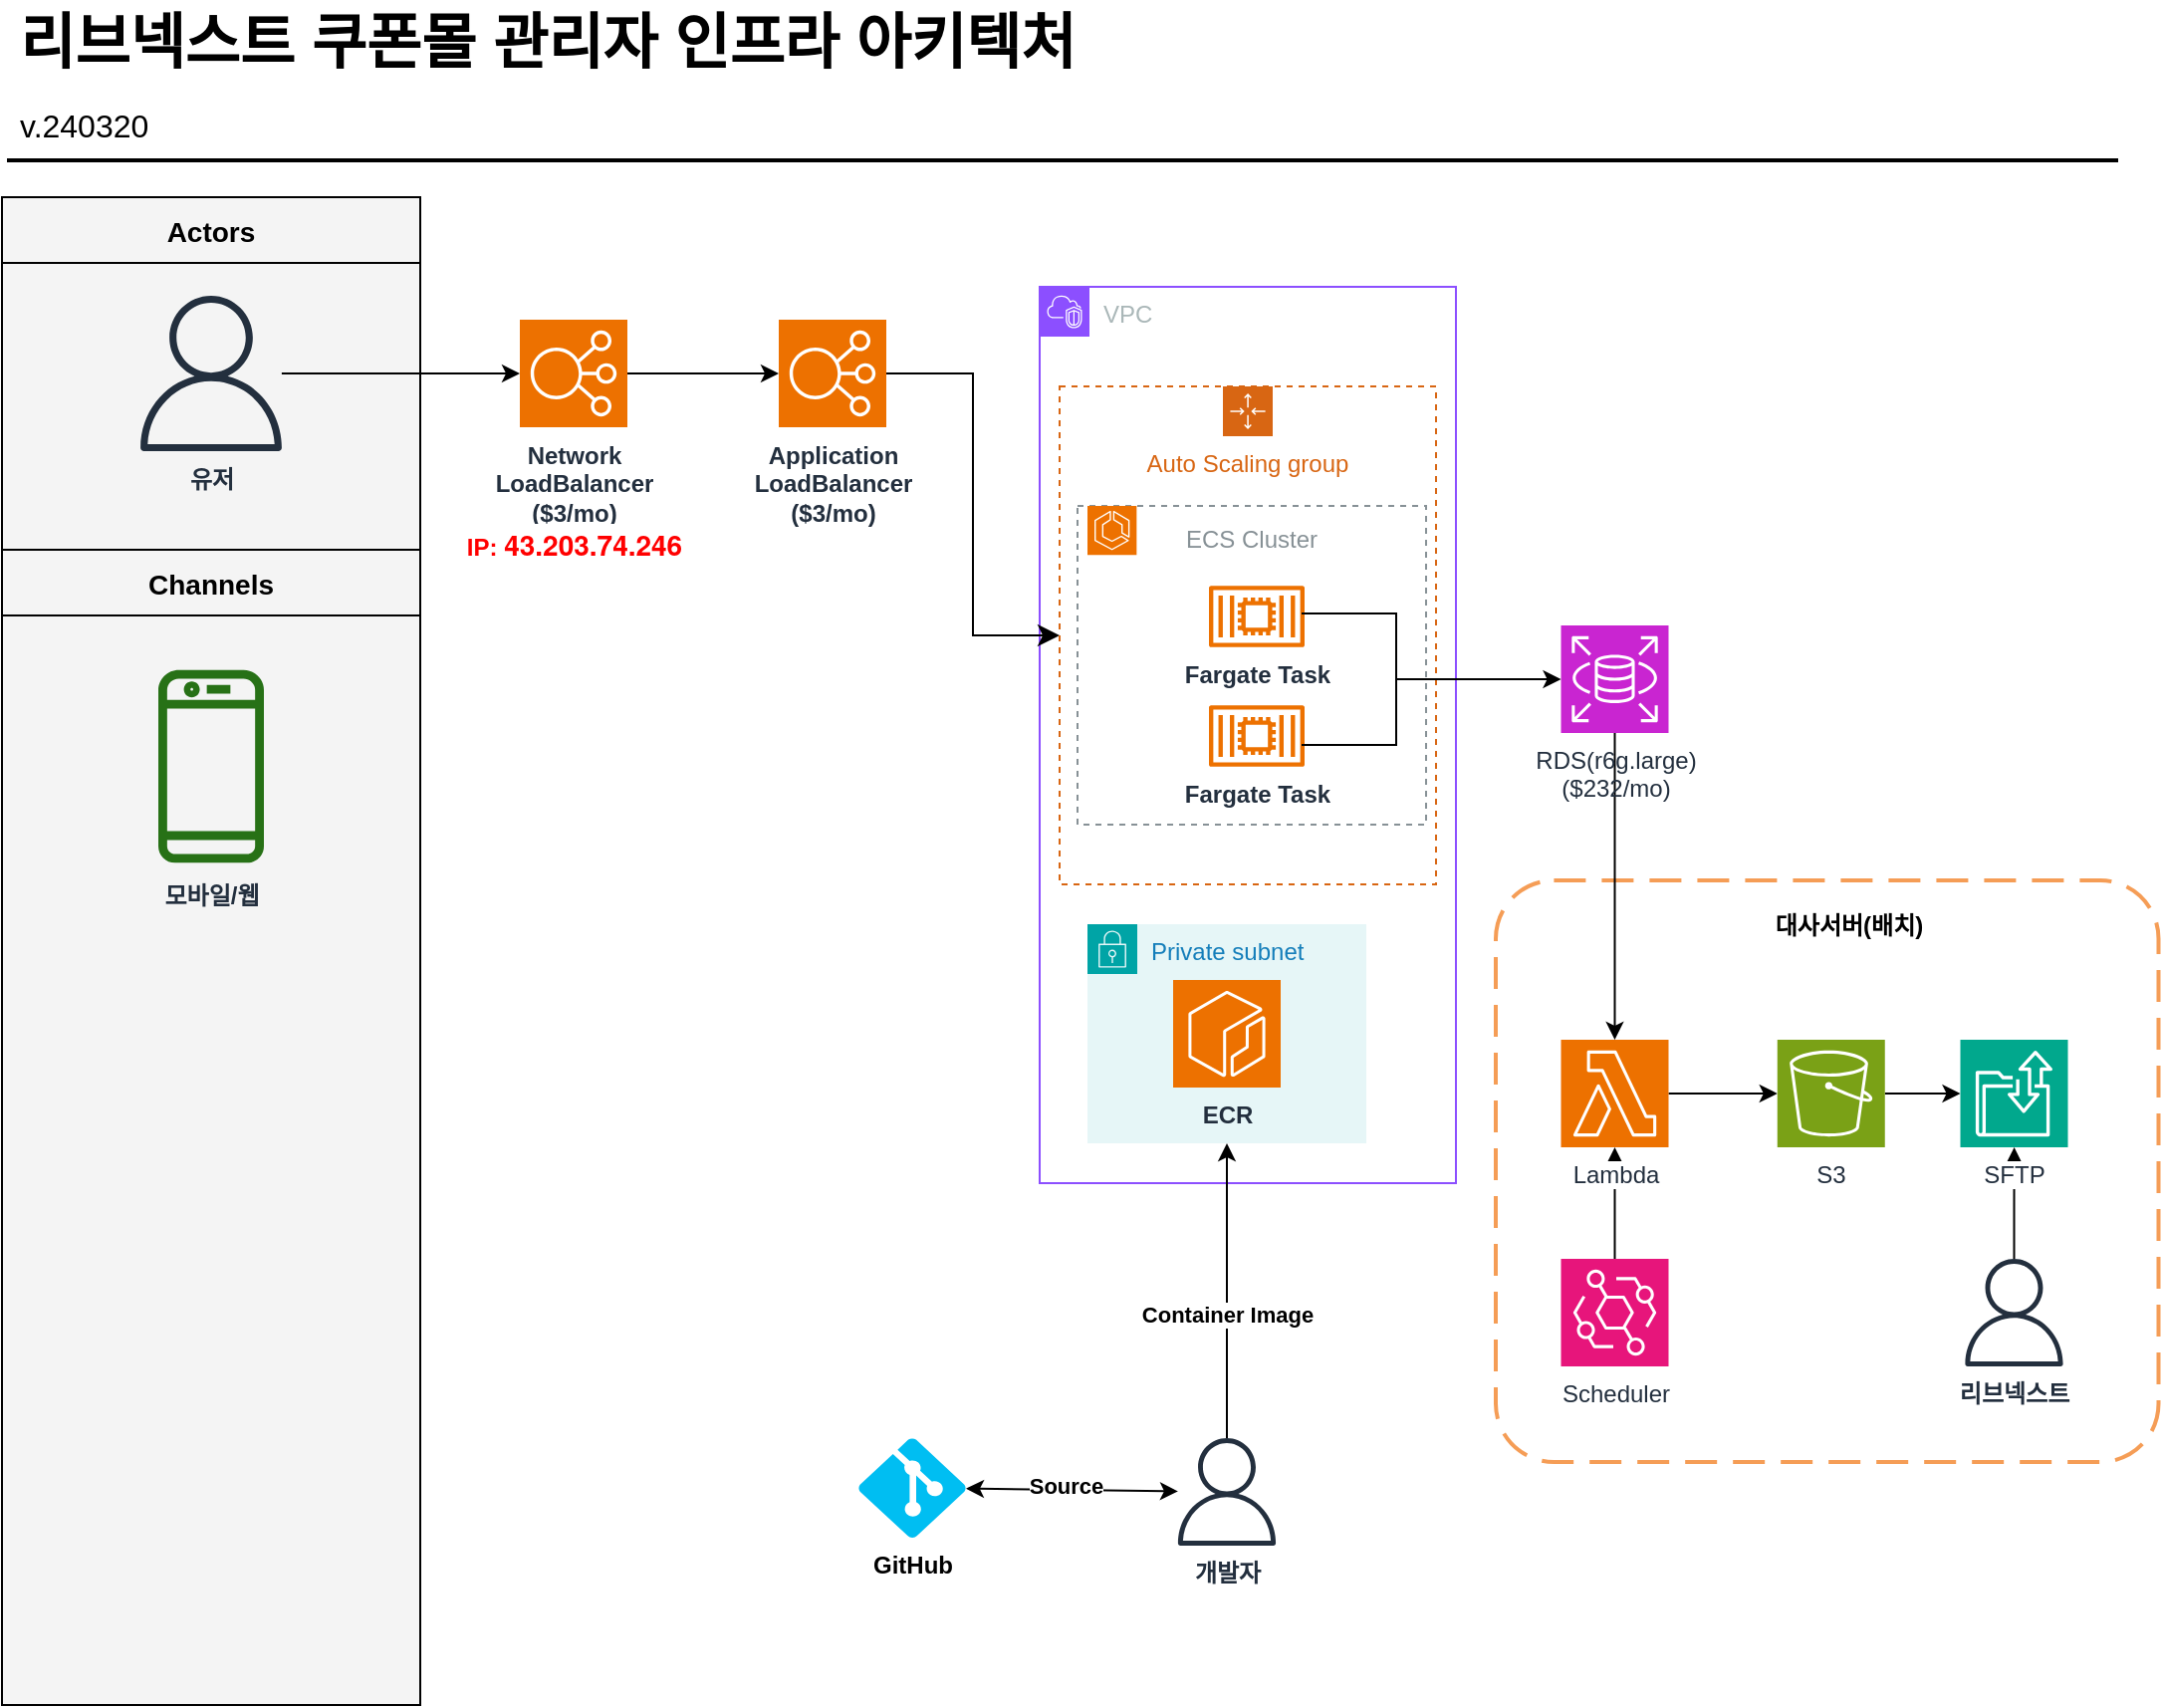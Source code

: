 <mxfile version="24.0.7" type="github">
  <diagram id="Ht1M8jgEwFfnCIfOTk4-" name="Page-1">
    <mxGraphModel dx="1434" dy="738" grid="1" gridSize="10" guides="1" tooltips="1" connect="1" arrows="1" fold="1" page="1" pageScale="1" pageWidth="1169" pageHeight="827" math="0" shadow="0">
      <root>
        <mxCell id="0" />
        <mxCell id="1" parent="0" />
        <mxCell id="Ok-R0W4esTiFm16ZemSn-85" value="" style="rounded=1;arcSize=10;dashed=1;strokeColor=#F59D56;fillColor=none;gradientColor=none;dashPattern=8 4;strokeWidth=2;" vertex="1" parent="1">
          <mxGeometry x="790" y="478" width="332.75" height="292" as="geometry" />
        </mxCell>
        <mxCell id="Ok-R0W4esTiFm16ZemSn-87" value="" style="edgeStyle=orthogonalEdgeStyle;rounded=0;orthogonalLoop=1;jettySize=auto;html=1;entryX=0.5;entryY=0;entryDx=0;entryDy=0;entryPerimeter=0;" edge="1" parent="1" source="WT9P7IldPV2H4tiKX_e4-3" target="WT9P7IldPV2H4tiKX_e4-35">
          <mxGeometry relative="1" as="geometry" />
        </mxCell>
        <mxCell id="WT9P7IldPV2H4tiKX_e4-3" value="RDS(r6g.large)&lt;br&gt;($232/mo)" style="sketch=0;points=[[0,0,0],[0.25,0,0],[0.5,0,0],[0.75,0,0],[1,0,0],[0,1,0],[0.25,1,0],[0.5,1,0],[0.75,1,0],[1,1,0],[0,0.25,0],[0,0.5,0],[0,0.75,0],[1,0.25,0],[1,0.5,0],[1,0.75,0]];outlineConnect=0;fontColor=#232F3E;fillColor=#C925D1;strokeColor=#ffffff;dashed=0;verticalLabelPosition=bottom;verticalAlign=top;align=center;html=1;fontSize=12;fontStyle=0;aspect=fixed;shape=mxgraph.aws4.resourceIcon;resIcon=mxgraph.aws4.rds;" parent="1" vertex="1">
          <mxGeometry x="822.75" y="350" width="54" height="54" as="geometry" />
        </mxCell>
        <mxCell id="Ok-R0W4esTiFm16ZemSn-64" value="" style="edgeStyle=orthogonalEdgeStyle;rounded=0;orthogonalLoop=1;jettySize=auto;html=1;" edge="1" parent="1" source="WT9P7IldPV2H4tiKX_e4-6" target="Ok-R0W4esTiFm16ZemSn-40">
          <mxGeometry relative="1" as="geometry" />
        </mxCell>
        <mxCell id="WT9P7IldPV2H4tiKX_e4-6" value="&lt;b&gt;Network &lt;br&gt;LoadBalancer&lt;br&gt;($3/mo)&lt;br&gt;&lt;font color=&quot;#ff0000&quot;&gt;IP:&amp;nbsp;&lt;/font&gt;&lt;/b&gt;&lt;span style=&quot;font-family: &amp;quot;Amazon Ember&amp;quot;, &amp;quot;Helvetica Neue&amp;quot;, Roboto, Arial, sans-serif; font-size: 14px; text-align: start; background-color: rgb(255, 255, 255);&quot;&gt;&lt;b style=&quot;&quot;&gt;&lt;font color=&quot;#ff0000&quot;&gt;43.203.74.246&lt;/font&gt;&lt;/b&gt;&lt;/span&gt;" style="sketch=0;points=[[0,0,0],[0.25,0,0],[0.5,0,0],[0.75,0,0],[1,0,0],[0,1,0],[0.25,1,0],[0.5,1,0],[0.75,1,0],[1,1,0],[0,0.25,0],[0,0.5,0],[0,0.75,0],[1,0.25,0],[1,0.5,0],[1,0.75,0]];outlineConnect=0;fontColor=#232F3E;fillColor=#ED7100;strokeColor=#ffffff;dashed=0;verticalLabelPosition=bottom;verticalAlign=top;align=center;html=1;fontSize=12;fontStyle=0;aspect=fixed;shape=mxgraph.aws4.resourceIcon;resIcon=mxgraph.aws4.elastic_load_balancing;" parent="1" vertex="1">
          <mxGeometry x="300" y="196.5" width="54" height="54" as="geometry" />
        </mxCell>
        <mxCell id="Ok-R0W4esTiFm16ZemSn-83" value="" style="edgeStyle=orthogonalEdgeStyle;rounded=0;orthogonalLoop=1;jettySize=auto;html=1;" edge="1" parent="1" source="WT9P7IldPV2H4tiKX_e4-32" target="WT9P7IldPV2H4tiKX_e4-35">
          <mxGeometry relative="1" as="geometry" />
        </mxCell>
        <mxCell id="WT9P7IldPV2H4tiKX_e4-32" value="&lt;span style=&quot;background-color: rgb(255, 255, 255);&quot;&gt;Scheduler&lt;/span&gt;" style="sketch=0;points=[[0,0,0],[0.25,0,0],[0.5,0,0],[0.75,0,0],[1,0,0],[0,1,0],[0.25,1,0],[0.5,1,0],[0.75,1,0],[1,1,0],[0,0.25,0],[0,0.5,0],[0,0.75,0],[1,0.25,0],[1,0.5,0],[1,0.75,0]];outlineConnect=0;fontColor=#232F3E;fillColor=#E7157B;strokeColor=#ffffff;dashed=0;verticalLabelPosition=bottom;verticalAlign=top;align=center;html=1;fontSize=12;fontStyle=0;aspect=fixed;shape=mxgraph.aws4.resourceIcon;resIcon=mxgraph.aws4.eventbridge;" parent="1" vertex="1">
          <mxGeometry x="822.75" y="668" width="54" height="54" as="geometry" />
        </mxCell>
        <mxCell id="Ok-R0W4esTiFm16ZemSn-84" value="" style="edgeStyle=orthogonalEdgeStyle;rounded=0;orthogonalLoop=1;jettySize=auto;html=1;" edge="1" parent="1" source="WT9P7IldPV2H4tiKX_e4-35" target="WT9P7IldPV2H4tiKX_e4-39">
          <mxGeometry relative="1" as="geometry" />
        </mxCell>
        <mxCell id="WT9P7IldPV2H4tiKX_e4-35" value="&lt;span style=&quot;background-color: rgb(255, 255, 255);&quot;&gt;Lambda&lt;/span&gt;" style="sketch=0;points=[[0,0,0],[0.25,0,0],[0.5,0,0],[0.75,0,0],[1,0,0],[0,1,0],[0.25,1,0],[0.5,1,0],[0.75,1,0],[1,1,0],[0,0.25,0],[0,0.5,0],[0,0.75,0],[1,0.25,0],[1,0.5,0],[1,0.75,0]];outlineConnect=0;fontColor=#232F3E;fillColor=#ED7100;strokeColor=#ffffff;dashed=0;verticalLabelPosition=bottom;verticalAlign=top;align=center;html=1;fontSize=12;fontStyle=0;aspect=fixed;shape=mxgraph.aws4.resourceIcon;resIcon=mxgraph.aws4.lambda;" parent="1" vertex="1">
          <mxGeometry x="822.75" y="558" width="54" height="54" as="geometry" />
        </mxCell>
        <mxCell id="Ok-R0W4esTiFm16ZemSn-81" style="edgeStyle=orthogonalEdgeStyle;rounded=0;orthogonalLoop=1;jettySize=auto;html=1;" edge="1" parent="1" source="WT9P7IldPV2H4tiKX_e4-39" target="WT9P7IldPV2H4tiKX_e4-43">
          <mxGeometry relative="1" as="geometry" />
        </mxCell>
        <mxCell id="WT9P7IldPV2H4tiKX_e4-39" value="S3" style="sketch=0;points=[[0,0,0],[0.25,0,0],[0.5,0,0],[0.75,0,0],[1,0,0],[0,1,0],[0.25,1,0],[0.5,1,0],[0.75,1,0],[1,1,0],[0,0.25,0],[0,0.5,0],[0,0.75,0],[1,0.25,0],[1,0.5,0],[1,0.75,0]];outlineConnect=0;fontColor=#232F3E;fillColor=#7AA116;strokeColor=#ffffff;dashed=0;verticalLabelPosition=bottom;verticalAlign=top;align=center;html=1;fontSize=12;fontStyle=0;aspect=fixed;shape=mxgraph.aws4.resourceIcon;resIcon=mxgraph.aws4.s3;" parent="1" vertex="1">
          <mxGeometry x="931.38" y="558" width="54" height="54" as="geometry" />
        </mxCell>
        <mxCell id="Ok-R0W4esTiFm16ZemSn-32" value="VPC" style="points=[[0,0],[0.25,0],[0.5,0],[0.75,0],[1,0],[1,0.25],[1,0.5],[1,0.75],[1,1],[0.75,1],[0.5,1],[0.25,1],[0,1],[0,0.75],[0,0.5],[0,0.25]];outlineConnect=0;gradientColor=none;html=1;whiteSpace=wrap;fontSize=12;fontStyle=0;container=0;pointerEvents=0;collapsible=0;recursiveResize=0;shape=mxgraph.aws4.group;grIcon=mxgraph.aws4.group_vpc2;strokeColor=#8C4FFF;fillColor=none;verticalAlign=top;align=left;spacingLeft=30;fontColor=#AAB7B8;dashed=0;" vertex="1" parent="1">
          <mxGeometry x="561" y="180" width="209" height="450" as="geometry" />
        </mxCell>
        <mxCell id="Ok-R0W4esTiFm16ZemSn-33" value="리브넥스트 쿠폰몰 관리자 인프라 아키텍처" style="text;html=1;resizable=0;points=[];autosize=1;align=left;verticalAlign=top;spacingTop=-4;fontSize=30;fontStyle=1;labelBackgroundColor=none;" vertex="1" parent="1">
          <mxGeometry x="46.5" y="36.5" width="600" height="40" as="geometry" />
        </mxCell>
        <mxCell id="Ok-R0W4esTiFm16ZemSn-34" value="v.240320" style="text;html=1;resizable=0;points=[];autosize=1;align=left;verticalAlign=top;spacingTop=-4;fontSize=16;labelBackgroundColor=none;" vertex="1" parent="1">
          <mxGeometry x="46.5" y="86.5" width="90" height="30" as="geometry" />
        </mxCell>
        <mxCell id="Ok-R0W4esTiFm16ZemSn-35" value="" style="line;strokeWidth=2;html=1;fontSize=14;labelBackgroundColor=none;" vertex="1" parent="1">
          <mxGeometry x="42.5" y="111.5" width="1060" height="10" as="geometry" />
        </mxCell>
        <mxCell id="Ok-R0W4esTiFm16ZemSn-36" value="Actors" style="swimlane;fontSize=14;align=center;swimlaneFillColor=#f4f4f4;fillColor=#f4f4f4;startSize=33;container=1;pointerEvents=0;collapsible=0;recursiveResize=0;" vertex="1" parent="1">
          <mxGeometry x="40" y="135" width="210" height="177" as="geometry" />
        </mxCell>
        <mxCell id="Ok-R0W4esTiFm16ZemSn-37" value="&lt;b&gt;유저&lt;/b&gt;" style="outlineConnect=0;fontColor=#232F3E;gradientColor=none;fillColor=#232F3E;strokeColor=none;dashed=0;verticalLabelPosition=bottom;verticalAlign=top;align=center;html=1;fontSize=12;fontStyle=0;aspect=fixed;pointerEvents=1;shape=mxgraph.aws4.user;labelBackgroundColor=none;" vertex="1" parent="Ok-R0W4esTiFm16ZemSn-36">
          <mxGeometry x="66" y="49.5" width="78" height="78" as="geometry" />
        </mxCell>
        <mxCell id="Ok-R0W4esTiFm16ZemSn-38" value="Channels" style="swimlane;fontSize=14;align=center;swimlaneFillColor=#f4f4f4;fillColor=#f4f4f4;startSize=33;container=1;pointerEvents=0;collapsible=0;recursiveResize=0;" vertex="1" parent="1">
          <mxGeometry x="40" y="312" width="210" height="580" as="geometry" />
        </mxCell>
        <mxCell id="Ok-R0W4esTiFm16ZemSn-39" value="&lt;b&gt;모바일/웹&lt;/b&gt;" style="outlineConnect=0;fontColor=#232F3E;gradientColor=none;strokeColor=none;fillColor=#277116;dashed=0;verticalLabelPosition=bottom;verticalAlign=top;align=center;html=1;fontSize=12;fontStyle=0;shape=mxgraph.aws4.mobile_client;labelBackgroundColor=none;" vertex="1" parent="Ok-R0W4esTiFm16ZemSn-38">
          <mxGeometry x="78.5" y="57.5" width="53" height="102.5" as="geometry" />
        </mxCell>
        <mxCell id="Ok-R0W4esTiFm16ZemSn-40" value="&lt;b&gt;Application&lt;br&gt;LoadBalancer&lt;/b&gt;&lt;div&gt;&lt;b&gt;($3/mo)&lt;/b&gt;&lt;/div&gt;" style="sketch=0;points=[[0,0,0],[0.25,0,0],[0.5,0,0],[0.75,0,0],[1,0,0],[0,1,0],[0.25,1,0],[0.5,1,0],[0.75,1,0],[1,1,0],[0,0.25,0],[0,0.5,0],[0,0.75,0],[1,0.25,0],[1,0.5,0],[1,0.75,0]];outlineConnect=0;fontColor=#232F3E;fillColor=#ED7100;strokeColor=#ffffff;dashed=0;verticalLabelPosition=bottom;verticalAlign=top;align=center;html=1;fontSize=12;fontStyle=0;aspect=fixed;shape=mxgraph.aws4.resourceIcon;resIcon=mxgraph.aws4.elastic_load_balancing;" vertex="1" parent="1">
          <mxGeometry x="430" y="196.5" width="54" height="54" as="geometry" />
        </mxCell>
        <mxCell id="Ok-R0W4esTiFm16ZemSn-41" value="" style="edgeStyle=elbowEdgeStyle;elbow=horizontal;endArrow=classic;html=1;curved=0;rounded=0;endSize=8;startSize=8;exitX=1;exitY=0.5;exitDx=0;exitDy=0;exitPerimeter=0;" edge="1" parent="1" source="Ok-R0W4esTiFm16ZemSn-40" target="Ok-R0W4esTiFm16ZemSn-45">
          <mxGeometry width="50" height="50" relative="1" as="geometry">
            <mxPoint x="441" y="420" as="sourcePoint" />
            <mxPoint x="491" y="370" as="targetPoint" />
          </mxGeometry>
        </mxCell>
        <mxCell id="Ok-R0W4esTiFm16ZemSn-54" value="&lt;b&gt;개발자&lt;/b&gt;" style="outlineConnect=0;fontColor=#232F3E;gradientColor=none;fillColor=#232F3E;strokeColor=none;dashed=0;verticalLabelPosition=bottom;verticalAlign=top;align=center;html=1;fontSize=12;fontStyle=0;aspect=fixed;pointerEvents=1;shape=mxgraph.aws4.user;labelBackgroundColor=none;" vertex="1" parent="1">
          <mxGeometry x="628" y="758" width="54" height="54" as="geometry" />
        </mxCell>
        <mxCell id="Ok-R0W4esTiFm16ZemSn-57" value="" style="endArrow=classic;html=1;rounded=0;entryX=0.5;entryY=1;entryDx=0;entryDy=0;" edge="1" parent="1" source="Ok-R0W4esTiFm16ZemSn-54" target="Ok-R0W4esTiFm16ZemSn-51">
          <mxGeometry width="50" height="50" relative="1" as="geometry">
            <mxPoint x="559" y="616" as="sourcePoint" />
            <mxPoint x="640" y="610" as="targetPoint" />
          </mxGeometry>
        </mxCell>
        <mxCell id="Ok-R0W4esTiFm16ZemSn-58" value="&lt;b&gt;Container Image&lt;/b&gt;" style="edgeLabel;html=1;align=center;verticalAlign=middle;resizable=0;points=[];" vertex="1" connectable="0" parent="Ok-R0W4esTiFm16ZemSn-57">
          <mxGeometry x="-0.165" relative="1" as="geometry">
            <mxPoint as="offset" />
          </mxGeometry>
        </mxCell>
        <mxCell id="Ok-R0W4esTiFm16ZemSn-59" value="&lt;b&gt;GitHub&lt;/b&gt;" style="verticalLabelPosition=bottom;html=1;verticalAlign=top;align=center;strokeColor=none;fillColor=#00BEF2;shape=mxgraph.azure.git_repository;" vertex="1" parent="1">
          <mxGeometry x="470" y="758" width="54" height="50" as="geometry" />
        </mxCell>
        <mxCell id="Ok-R0W4esTiFm16ZemSn-61" value="" style="endArrow=classic;startArrow=classic;html=1;rounded=0;" edge="1" parent="1" source="Ok-R0W4esTiFm16ZemSn-54" target="Ok-R0W4esTiFm16ZemSn-59">
          <mxGeometry width="50" height="50" relative="1" as="geometry">
            <mxPoint x="594" y="772" as="sourcePoint" />
            <mxPoint x="644" y="722" as="targetPoint" />
          </mxGeometry>
        </mxCell>
        <mxCell id="Ok-R0W4esTiFm16ZemSn-62" value="Source" style="edgeLabel;html=1;align=center;verticalAlign=middle;resizable=0;points=[];fontStyle=1" vertex="1" connectable="0" parent="Ok-R0W4esTiFm16ZemSn-61">
          <mxGeometry x="0.068" y="-2" relative="1" as="geometry">
            <mxPoint as="offset" />
          </mxGeometry>
        </mxCell>
        <mxCell id="Ok-R0W4esTiFm16ZemSn-63" value="" style="edgeStyle=orthogonalEdgeStyle;rounded=0;orthogonalLoop=1;jettySize=auto;html=1;" edge="1" parent="1" source="Ok-R0W4esTiFm16ZemSn-37" target="WT9P7IldPV2H4tiKX_e4-6">
          <mxGeometry relative="1" as="geometry" />
        </mxCell>
        <mxCell id="Ok-R0W4esTiFm16ZemSn-45" value="Auto Scaling group" style="points=[[0,0],[0.25,0],[0.5,0],[0.75,0],[1,0],[1,0.25],[1,0.5],[1,0.75],[1,1],[0.75,1],[0.5,1],[0.25,1],[0,1],[0,0.75],[0,0.5],[0,0.25]];outlineConnect=0;gradientColor=none;html=1;whiteSpace=wrap;fontSize=12;fontStyle=0;container=0;pointerEvents=0;collapsible=0;recursiveResize=0;shape=mxgraph.aws4.groupCenter;grIcon=mxgraph.aws4.group_auto_scaling_group;grStroke=1;strokeColor=#D86613;fillColor=none;verticalAlign=top;align=center;fontColor=#D86613;dashed=1;spacingTop=25;" vertex="1" parent="1">
          <mxGeometry x="571" y="230" width="189" height="250" as="geometry" />
        </mxCell>
        <mxCell id="Ok-R0W4esTiFm16ZemSn-79" value="" style="endArrow=classic;html=1;rounded=0;exitX=0.5;exitY=1;exitDx=0;exitDy=0;entryX=0;entryY=0.5;entryDx=0;entryDy=0;entryPerimeter=0;" edge="1" parent="1" source="Ok-R0W4esTiFm16ZemSn-78" target="WT9P7IldPV2H4tiKX_e4-3">
          <mxGeometry width="50" height="50" relative="1" as="geometry">
            <mxPoint x="810" y="380" as="sourcePoint" />
            <mxPoint x="860" y="330" as="targetPoint" />
          </mxGeometry>
        </mxCell>
        <mxCell id="Ok-R0W4esTiFm16ZemSn-82" value="" style="edgeStyle=orthogonalEdgeStyle;rounded=0;orthogonalLoop=1;jettySize=auto;html=1;" edge="1" parent="1" source="Ok-R0W4esTiFm16ZemSn-80" target="WT9P7IldPV2H4tiKX_e4-43">
          <mxGeometry relative="1" as="geometry" />
        </mxCell>
        <mxCell id="Ok-R0W4esTiFm16ZemSn-80" value="&lt;b&gt;리브넥스트&lt;/b&gt;" style="outlineConnect=0;fontColor=#232F3E;gradientColor=none;fillColor=#232F3E;strokeColor=none;dashed=0;verticalLabelPosition=bottom;verticalAlign=top;align=center;html=1;fontSize=12;fontStyle=0;aspect=fixed;pointerEvents=1;shape=mxgraph.aws4.user;labelBackgroundColor=none;" vertex="1" parent="1">
          <mxGeometry x="1023.25" y="668" width="54" height="54" as="geometry" />
        </mxCell>
        <mxCell id="Ok-R0W4esTiFm16ZemSn-51" value="Private subnet" style="points=[[0,0],[0.25,0],[0.5,0],[0.75,0],[1,0],[1,0.25],[1,0.5],[1,0.75],[1,1],[0.75,1],[0.5,1],[0.25,1],[0,1],[0,0.75],[0,0.5],[0,0.25]];outlineConnect=0;gradientColor=none;html=1;whiteSpace=wrap;fontSize=12;fontStyle=0;container=0;pointerEvents=0;collapsible=0;recursiveResize=0;shape=mxgraph.aws4.group;grIcon=mxgraph.aws4.group_security_group;grStroke=0;strokeColor=#00A4A6;fillColor=#E6F6F7;verticalAlign=top;align=left;spacingLeft=30;fontColor=#147EBA;dashed=0;" vertex="1" parent="1">
          <mxGeometry x="585" y="500" width="140" height="110" as="geometry" />
        </mxCell>
        <mxCell id="Ok-R0W4esTiFm16ZemSn-56" value="ECR" style="sketch=0;points=[[0,0,0],[0.25,0,0],[0.5,0,0],[0.75,0,0],[1,0,0],[0,1,0],[0.25,1,0],[0.5,1,0],[0.75,1,0],[1,1,0],[0,0.25,0],[0,0.5,0],[0,0.75,0],[1,0.25,0],[1,0.5,0],[1,0.75,0]];outlineConnect=0;fontColor=#232F3E;fillColor=#ED7100;strokeColor=#ffffff;dashed=0;verticalLabelPosition=bottom;verticalAlign=top;align=center;html=1;fontSize=12;fontStyle=1;aspect=fixed;shape=mxgraph.aws4.resourceIcon;resIcon=mxgraph.aws4.ecr;" vertex="1" parent="1">
          <mxGeometry x="628" y="528" width="54" height="54" as="geometry" />
        </mxCell>
        <mxCell id="Ok-R0W4esTiFm16ZemSn-86" value="&lt;b&gt;대사서버(배치)&lt;/b&gt;" style="text;html=1;align=center;verticalAlign=middle;resizable=0;points=[];autosize=1;strokeColor=none;fillColor=none;" vertex="1" parent="1">
          <mxGeometry x="916.75" y="486" width="100" height="30" as="geometry" />
        </mxCell>
        <mxCell id="Ok-R0W4esTiFm16ZemSn-48" value="ECS Cluster" style="outlineConnect=0;gradientColor=none;html=1;whiteSpace=wrap;fontSize=12;fontStyle=0;strokeColor=#879196;fillColor=none;verticalAlign=top;align=center;fontColor=#879196;dashed=1;spacingTop=3;" vertex="1" parent="1">
          <mxGeometry x="580" y="290" width="175" height="160" as="geometry" />
        </mxCell>
        <mxCell id="Ok-R0W4esTiFm16ZemSn-49" value="" style="sketch=0;points=[[0,0,0],[0.25,0,0],[0.5,0,0],[0.75,0,0],[1,0,0],[0,1,0],[0.25,1,0],[0.5,1,0],[0.75,1,0],[1,1,0],[0,0.25,0],[0,0.5,0],[0,0.75,0],[1,0.25,0],[1,0.5,0],[1,0.75,0]];outlineConnect=0;fontColor=#232F3E;fillColor=#ED7100;strokeColor=#ffffff;dashed=0;verticalLabelPosition=bottom;verticalAlign=top;align=center;html=1;fontSize=12;fontStyle=0;aspect=fixed;shape=mxgraph.aws4.resourceIcon;resIcon=mxgraph.aws4.ecs;" vertex="1" parent="1">
          <mxGeometry x="585" y="290" width="24.677" height="24.677" as="geometry" />
        </mxCell>
        <mxCell id="Ok-R0W4esTiFm16ZemSn-72" value="&lt;b&gt;Fargate Task&lt;/b&gt;" style="sketch=0;outlineConnect=0;fontColor=#232F3E;gradientColor=none;fillColor=#ED7100;strokeColor=none;dashed=0;verticalLabelPosition=bottom;verticalAlign=top;align=center;html=1;fontSize=12;fontStyle=0;aspect=fixed;pointerEvents=1;shape=mxgraph.aws4.container_2;" vertex="1" parent="1">
          <mxGeometry x="646" y="390" width="48" height="31" as="geometry" />
        </mxCell>
        <mxCell id="Ok-R0W4esTiFm16ZemSn-52" value="&lt;b&gt;Fargate Task&lt;/b&gt;" style="sketch=0;outlineConnect=0;fontColor=#232F3E;gradientColor=none;fillColor=#ED7100;strokeColor=none;dashed=0;verticalLabelPosition=bottom;verticalAlign=top;align=center;html=1;fontSize=12;fontStyle=0;aspect=fixed;pointerEvents=1;shape=mxgraph.aws4.container_2;" vertex="1" parent="1">
          <mxGeometry x="646" y="330" width="48" height="31" as="geometry" />
        </mxCell>
        <mxCell id="Ok-R0W4esTiFm16ZemSn-78" value="" style="shape=partialRectangle;whiteSpace=wrap;html=1;bottom=1;right=1;left=1;top=0;fillColor=none;routingCenterX=-0.5;rotation=-90;" vertex="1" parent="1">
          <mxGeometry x="683.5" y="353.5" width="66" height="47" as="geometry" />
        </mxCell>
        <mxCell id="WT9P7IldPV2H4tiKX_e4-43" value="&lt;span style=&quot;background-color: rgb(255, 255, 255);&quot;&gt;SFTP&lt;/span&gt;" style="sketch=0;points=[[0,0,0],[0.25,0,0],[0.5,0,0],[0.75,0,0],[1,0,0],[0,1,0],[0.25,1,0],[0.5,1,0],[0.75,1,0],[1,1,0],[0,0.25,0],[0,0.5,0],[0,0.75,0],[1,0.25,0],[1,0.5,0],[1,0.75,0]];outlineConnect=0;fontColor=#232F3E;fillColor=#01A88D;strokeColor=#ffffff;dashed=0;verticalLabelPosition=bottom;verticalAlign=top;align=center;html=1;fontSize=12;fontStyle=0;aspect=fixed;shape=mxgraph.aws4.resourceIcon;resIcon=mxgraph.aws4.transfer_family;" parent="1" vertex="1">
          <mxGeometry x="1023.25" y="558" width="54" height="54" as="geometry" />
        </mxCell>
      </root>
    </mxGraphModel>
  </diagram>
</mxfile>
